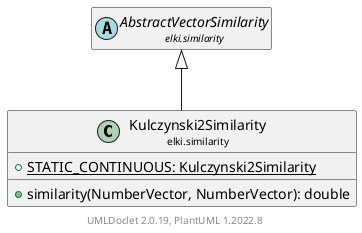 @startuml
    remove .*\.(Instance|Par|Parameterizer|Factory)$
    set namespaceSeparator none
    hide empty fields
    hide empty methods

    class "<size:14>Kulczynski2Similarity\n<size:10>elki.similarity" as elki.similarity.Kulczynski2Similarity [[Kulczynski2Similarity.html]] {
        {static} +STATIC_CONTINUOUS: Kulczynski2Similarity
        +similarity(NumberVector, NumberVector): double
    }

    abstract class "<size:14>AbstractVectorSimilarity\n<size:10>elki.similarity" as elki.similarity.AbstractVectorSimilarity [[AbstractVectorSimilarity.html]]
    class "<size:14>Kulczynski2Similarity.Par\n<size:10>elki.similarity" as elki.similarity.Kulczynski2Similarity.Par [[Kulczynski2Similarity.Par.html]]

    elki.similarity.AbstractVectorSimilarity <|-- elki.similarity.Kulczynski2Similarity
    elki.similarity.Kulczynski2Similarity +-- elki.similarity.Kulczynski2Similarity.Par

    center footer UMLDoclet 2.0.19, PlantUML 1.2022.8
@enduml
